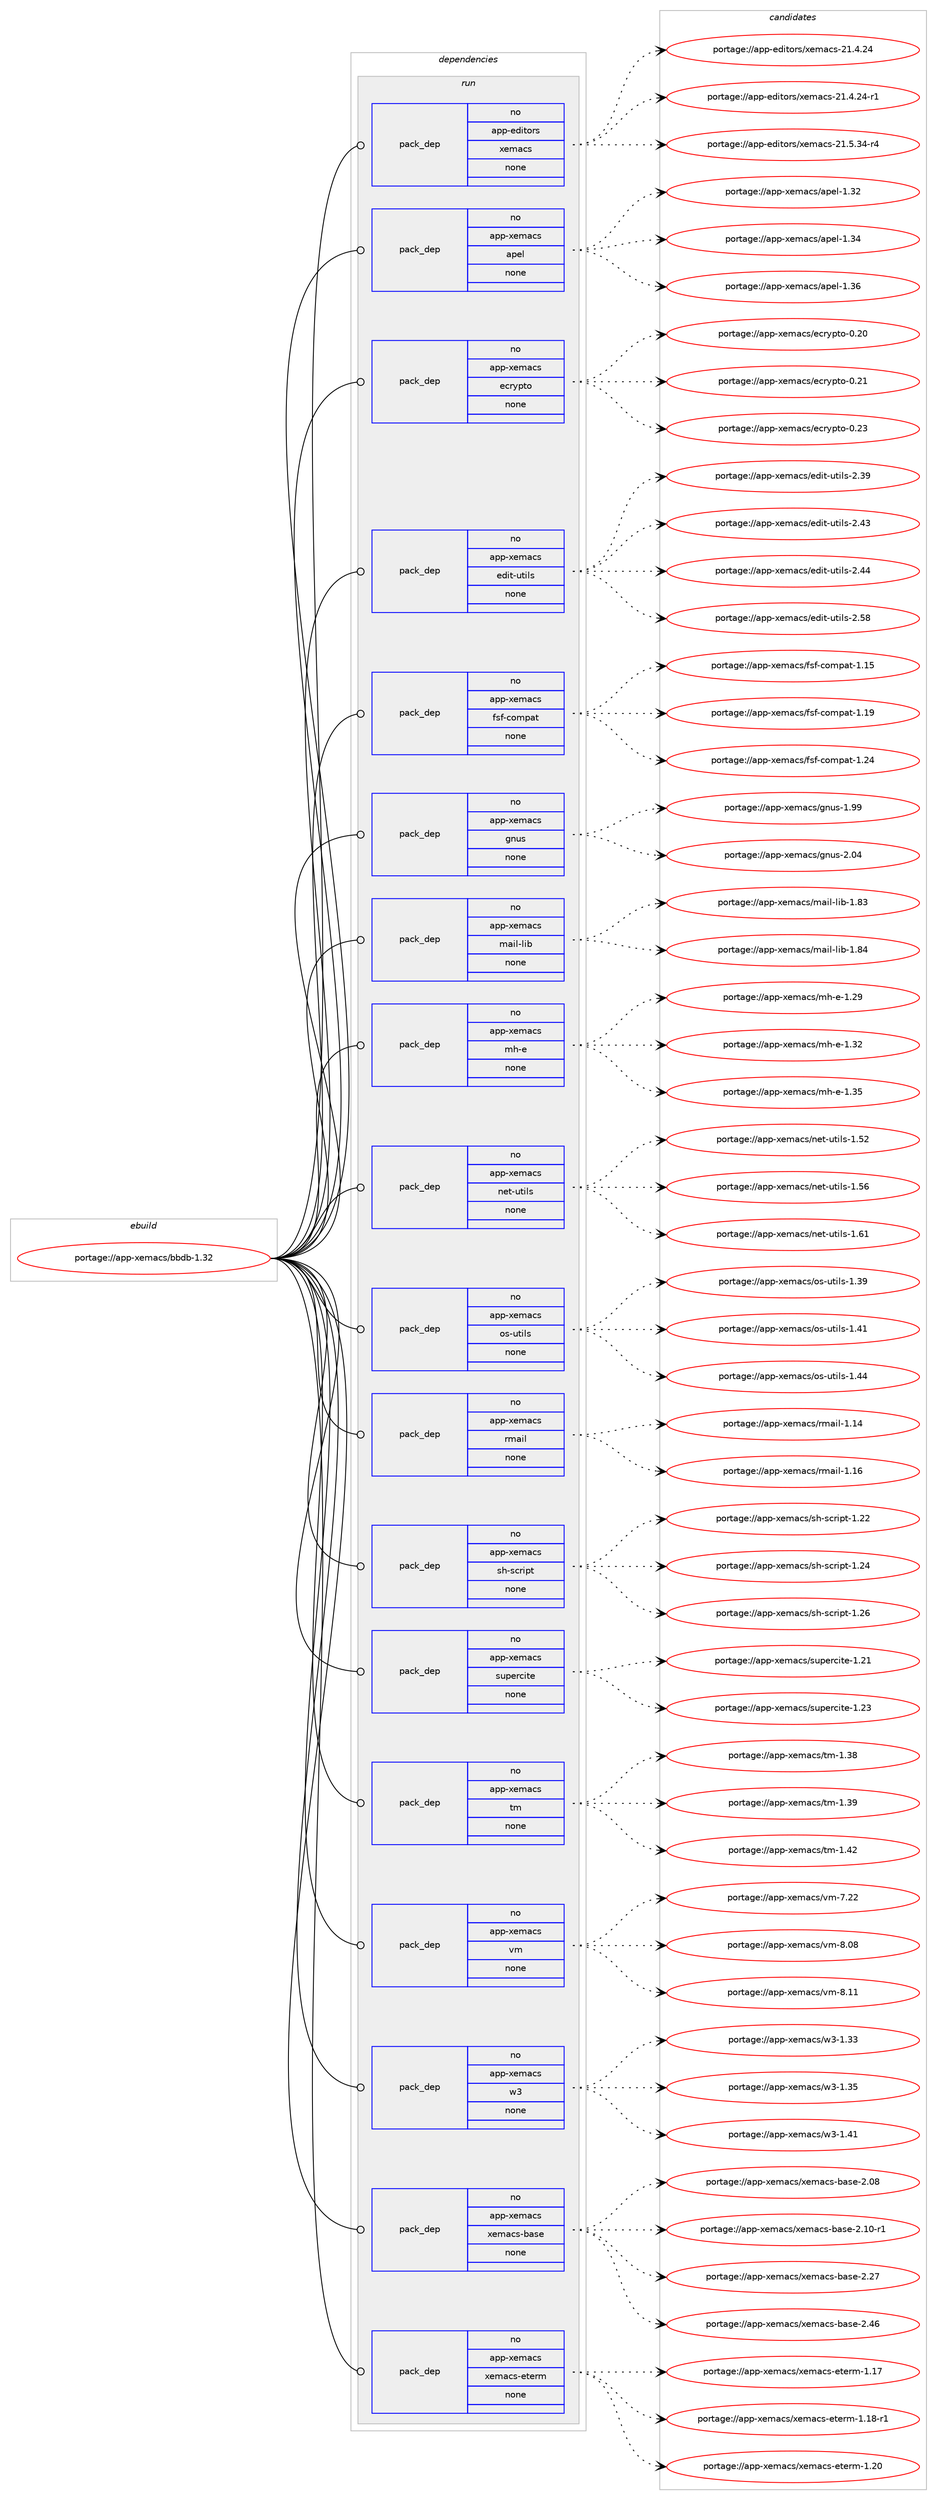 digraph prolog {

# *************
# Graph options
# *************

newrank=true;
concentrate=true;
compound=true;
graph [rankdir=LR,fontname=Helvetica,fontsize=10,ranksep=1.5];#, ranksep=2.5, nodesep=0.2];
edge  [arrowhead=vee];
node  [fontname=Helvetica,fontsize=10];

# **********
# The ebuild
# **********

subgraph cluster_leftcol {
color=gray;
rank=same;
label=<<i>ebuild</i>>;
id [label="portage://app-xemacs/bbdb-1.32", color=red, width=4, href="../app-xemacs/bbdb-1.32.svg"];
}

# ****************
# The dependencies
# ****************

subgraph cluster_midcol {
color=gray;
label=<<i>dependencies</i>>;
subgraph cluster_compile {
fillcolor="#eeeeee";
style=filled;
label=<<i>compile</i>>;
}
subgraph cluster_compileandrun {
fillcolor="#eeeeee";
style=filled;
label=<<i>compile and run</i>>;
}
subgraph cluster_run {
fillcolor="#eeeeee";
style=filled;
label=<<i>run</i>>;
subgraph pack37361 {
dependency50204 [label=<<TABLE BORDER="0" CELLBORDER="1" CELLSPACING="0" CELLPADDING="4" WIDTH="220"><TR><TD ROWSPAN="6" CELLPADDING="30">pack_dep</TD></TR><TR><TD WIDTH="110">no</TD></TR><TR><TD>app-editors</TD></TR><TR><TD>xemacs</TD></TR><TR><TD>none</TD></TR><TR><TD></TD></TR></TABLE>>, shape=none, color=blue];
}
id:e -> dependency50204:w [weight=20,style="solid",arrowhead="odot"];
subgraph pack37362 {
dependency50205 [label=<<TABLE BORDER="0" CELLBORDER="1" CELLSPACING="0" CELLPADDING="4" WIDTH="220"><TR><TD ROWSPAN="6" CELLPADDING="30">pack_dep</TD></TR><TR><TD WIDTH="110">no</TD></TR><TR><TD>app-xemacs</TD></TR><TR><TD>apel</TD></TR><TR><TD>none</TD></TR><TR><TD></TD></TR></TABLE>>, shape=none, color=blue];
}
id:e -> dependency50205:w [weight=20,style="solid",arrowhead="odot"];
subgraph pack37363 {
dependency50206 [label=<<TABLE BORDER="0" CELLBORDER="1" CELLSPACING="0" CELLPADDING="4" WIDTH="220"><TR><TD ROWSPAN="6" CELLPADDING="30">pack_dep</TD></TR><TR><TD WIDTH="110">no</TD></TR><TR><TD>app-xemacs</TD></TR><TR><TD>ecrypto</TD></TR><TR><TD>none</TD></TR><TR><TD></TD></TR></TABLE>>, shape=none, color=blue];
}
id:e -> dependency50206:w [weight=20,style="solid",arrowhead="odot"];
subgraph pack37364 {
dependency50207 [label=<<TABLE BORDER="0" CELLBORDER="1" CELLSPACING="0" CELLPADDING="4" WIDTH="220"><TR><TD ROWSPAN="6" CELLPADDING="30">pack_dep</TD></TR><TR><TD WIDTH="110">no</TD></TR><TR><TD>app-xemacs</TD></TR><TR><TD>edit-utils</TD></TR><TR><TD>none</TD></TR><TR><TD></TD></TR></TABLE>>, shape=none, color=blue];
}
id:e -> dependency50207:w [weight=20,style="solid",arrowhead="odot"];
subgraph pack37365 {
dependency50208 [label=<<TABLE BORDER="0" CELLBORDER="1" CELLSPACING="0" CELLPADDING="4" WIDTH="220"><TR><TD ROWSPAN="6" CELLPADDING="30">pack_dep</TD></TR><TR><TD WIDTH="110">no</TD></TR><TR><TD>app-xemacs</TD></TR><TR><TD>fsf-compat</TD></TR><TR><TD>none</TD></TR><TR><TD></TD></TR></TABLE>>, shape=none, color=blue];
}
id:e -> dependency50208:w [weight=20,style="solid",arrowhead="odot"];
subgraph pack37366 {
dependency50209 [label=<<TABLE BORDER="0" CELLBORDER="1" CELLSPACING="0" CELLPADDING="4" WIDTH="220"><TR><TD ROWSPAN="6" CELLPADDING="30">pack_dep</TD></TR><TR><TD WIDTH="110">no</TD></TR><TR><TD>app-xemacs</TD></TR><TR><TD>gnus</TD></TR><TR><TD>none</TD></TR><TR><TD></TD></TR></TABLE>>, shape=none, color=blue];
}
id:e -> dependency50209:w [weight=20,style="solid",arrowhead="odot"];
subgraph pack37367 {
dependency50210 [label=<<TABLE BORDER="0" CELLBORDER="1" CELLSPACING="0" CELLPADDING="4" WIDTH="220"><TR><TD ROWSPAN="6" CELLPADDING="30">pack_dep</TD></TR><TR><TD WIDTH="110">no</TD></TR><TR><TD>app-xemacs</TD></TR><TR><TD>mail-lib</TD></TR><TR><TD>none</TD></TR><TR><TD></TD></TR></TABLE>>, shape=none, color=blue];
}
id:e -> dependency50210:w [weight=20,style="solid",arrowhead="odot"];
subgraph pack37368 {
dependency50211 [label=<<TABLE BORDER="0" CELLBORDER="1" CELLSPACING="0" CELLPADDING="4" WIDTH="220"><TR><TD ROWSPAN="6" CELLPADDING="30">pack_dep</TD></TR><TR><TD WIDTH="110">no</TD></TR><TR><TD>app-xemacs</TD></TR><TR><TD>mh-e</TD></TR><TR><TD>none</TD></TR><TR><TD></TD></TR></TABLE>>, shape=none, color=blue];
}
id:e -> dependency50211:w [weight=20,style="solid",arrowhead="odot"];
subgraph pack37369 {
dependency50212 [label=<<TABLE BORDER="0" CELLBORDER="1" CELLSPACING="0" CELLPADDING="4" WIDTH="220"><TR><TD ROWSPAN="6" CELLPADDING="30">pack_dep</TD></TR><TR><TD WIDTH="110">no</TD></TR><TR><TD>app-xemacs</TD></TR><TR><TD>net-utils</TD></TR><TR><TD>none</TD></TR><TR><TD></TD></TR></TABLE>>, shape=none, color=blue];
}
id:e -> dependency50212:w [weight=20,style="solid",arrowhead="odot"];
subgraph pack37370 {
dependency50213 [label=<<TABLE BORDER="0" CELLBORDER="1" CELLSPACING="0" CELLPADDING="4" WIDTH="220"><TR><TD ROWSPAN="6" CELLPADDING="30">pack_dep</TD></TR><TR><TD WIDTH="110">no</TD></TR><TR><TD>app-xemacs</TD></TR><TR><TD>os-utils</TD></TR><TR><TD>none</TD></TR><TR><TD></TD></TR></TABLE>>, shape=none, color=blue];
}
id:e -> dependency50213:w [weight=20,style="solid",arrowhead="odot"];
subgraph pack37371 {
dependency50214 [label=<<TABLE BORDER="0" CELLBORDER="1" CELLSPACING="0" CELLPADDING="4" WIDTH="220"><TR><TD ROWSPAN="6" CELLPADDING="30">pack_dep</TD></TR><TR><TD WIDTH="110">no</TD></TR><TR><TD>app-xemacs</TD></TR><TR><TD>rmail</TD></TR><TR><TD>none</TD></TR><TR><TD></TD></TR></TABLE>>, shape=none, color=blue];
}
id:e -> dependency50214:w [weight=20,style="solid",arrowhead="odot"];
subgraph pack37372 {
dependency50215 [label=<<TABLE BORDER="0" CELLBORDER="1" CELLSPACING="0" CELLPADDING="4" WIDTH="220"><TR><TD ROWSPAN="6" CELLPADDING="30">pack_dep</TD></TR><TR><TD WIDTH="110">no</TD></TR><TR><TD>app-xemacs</TD></TR><TR><TD>sh-script</TD></TR><TR><TD>none</TD></TR><TR><TD></TD></TR></TABLE>>, shape=none, color=blue];
}
id:e -> dependency50215:w [weight=20,style="solid",arrowhead="odot"];
subgraph pack37373 {
dependency50216 [label=<<TABLE BORDER="0" CELLBORDER="1" CELLSPACING="0" CELLPADDING="4" WIDTH="220"><TR><TD ROWSPAN="6" CELLPADDING="30">pack_dep</TD></TR><TR><TD WIDTH="110">no</TD></TR><TR><TD>app-xemacs</TD></TR><TR><TD>supercite</TD></TR><TR><TD>none</TD></TR><TR><TD></TD></TR></TABLE>>, shape=none, color=blue];
}
id:e -> dependency50216:w [weight=20,style="solid",arrowhead="odot"];
subgraph pack37374 {
dependency50217 [label=<<TABLE BORDER="0" CELLBORDER="1" CELLSPACING="0" CELLPADDING="4" WIDTH="220"><TR><TD ROWSPAN="6" CELLPADDING="30">pack_dep</TD></TR><TR><TD WIDTH="110">no</TD></TR><TR><TD>app-xemacs</TD></TR><TR><TD>tm</TD></TR><TR><TD>none</TD></TR><TR><TD></TD></TR></TABLE>>, shape=none, color=blue];
}
id:e -> dependency50217:w [weight=20,style="solid",arrowhead="odot"];
subgraph pack37375 {
dependency50218 [label=<<TABLE BORDER="0" CELLBORDER="1" CELLSPACING="0" CELLPADDING="4" WIDTH="220"><TR><TD ROWSPAN="6" CELLPADDING="30">pack_dep</TD></TR><TR><TD WIDTH="110">no</TD></TR><TR><TD>app-xemacs</TD></TR><TR><TD>vm</TD></TR><TR><TD>none</TD></TR><TR><TD></TD></TR></TABLE>>, shape=none, color=blue];
}
id:e -> dependency50218:w [weight=20,style="solid",arrowhead="odot"];
subgraph pack37376 {
dependency50219 [label=<<TABLE BORDER="0" CELLBORDER="1" CELLSPACING="0" CELLPADDING="4" WIDTH="220"><TR><TD ROWSPAN="6" CELLPADDING="30">pack_dep</TD></TR><TR><TD WIDTH="110">no</TD></TR><TR><TD>app-xemacs</TD></TR><TR><TD>w3</TD></TR><TR><TD>none</TD></TR><TR><TD></TD></TR></TABLE>>, shape=none, color=blue];
}
id:e -> dependency50219:w [weight=20,style="solid",arrowhead="odot"];
subgraph pack37377 {
dependency50220 [label=<<TABLE BORDER="0" CELLBORDER="1" CELLSPACING="0" CELLPADDING="4" WIDTH="220"><TR><TD ROWSPAN="6" CELLPADDING="30">pack_dep</TD></TR><TR><TD WIDTH="110">no</TD></TR><TR><TD>app-xemacs</TD></TR><TR><TD>xemacs-base</TD></TR><TR><TD>none</TD></TR><TR><TD></TD></TR></TABLE>>, shape=none, color=blue];
}
id:e -> dependency50220:w [weight=20,style="solid",arrowhead="odot"];
subgraph pack37378 {
dependency50221 [label=<<TABLE BORDER="0" CELLBORDER="1" CELLSPACING="0" CELLPADDING="4" WIDTH="220"><TR><TD ROWSPAN="6" CELLPADDING="30">pack_dep</TD></TR><TR><TD WIDTH="110">no</TD></TR><TR><TD>app-xemacs</TD></TR><TR><TD>xemacs-eterm</TD></TR><TR><TD>none</TD></TR><TR><TD></TD></TR></TABLE>>, shape=none, color=blue];
}
id:e -> dependency50221:w [weight=20,style="solid",arrowhead="odot"];
}
}

# **************
# The candidates
# **************

subgraph cluster_choices {
rank=same;
color=gray;
label=<<i>candidates</i>>;

subgraph choice37361 {
color=black;
nodesep=1;
choiceportage97112112451011001051161111141154712010110997991154550494652465052 [label="portage://app-editors/xemacs-21.4.24", color=red, width=4,href="../app-editors/xemacs-21.4.24.svg"];
choiceportage971121124510110010511611111411547120101109979911545504946524650524511449 [label="portage://app-editors/xemacs-21.4.24-r1", color=red, width=4,href="../app-editors/xemacs-21.4.24-r1.svg"];
choiceportage971121124510110010511611111411547120101109979911545504946534651524511452 [label="portage://app-editors/xemacs-21.5.34-r4", color=red, width=4,href="../app-editors/xemacs-21.5.34-r4.svg"];
dependency50204:e -> choiceportage97112112451011001051161111141154712010110997991154550494652465052:w [style=dotted,weight="100"];
dependency50204:e -> choiceportage971121124510110010511611111411547120101109979911545504946524650524511449:w [style=dotted,weight="100"];
dependency50204:e -> choiceportage971121124510110010511611111411547120101109979911545504946534651524511452:w [style=dotted,weight="100"];
}
subgraph choice37362 {
color=black;
nodesep=1;
choiceportage9711211245120101109979911547971121011084549465150 [label="portage://app-xemacs/apel-1.32", color=red, width=4,href="../app-xemacs/apel-1.32.svg"];
choiceportage9711211245120101109979911547971121011084549465152 [label="portage://app-xemacs/apel-1.34", color=red, width=4,href="../app-xemacs/apel-1.34.svg"];
choiceportage9711211245120101109979911547971121011084549465154 [label="portage://app-xemacs/apel-1.36", color=red, width=4,href="../app-xemacs/apel-1.36.svg"];
dependency50205:e -> choiceportage9711211245120101109979911547971121011084549465150:w [style=dotted,weight="100"];
dependency50205:e -> choiceportage9711211245120101109979911547971121011084549465152:w [style=dotted,weight="100"];
dependency50205:e -> choiceportage9711211245120101109979911547971121011084549465154:w [style=dotted,weight="100"];
}
subgraph choice37363 {
color=black;
nodesep=1;
choiceportage9711211245120101109979911547101991141211121161114548465048 [label="portage://app-xemacs/ecrypto-0.20", color=red, width=4,href="../app-xemacs/ecrypto-0.20.svg"];
choiceportage9711211245120101109979911547101991141211121161114548465049 [label="portage://app-xemacs/ecrypto-0.21", color=red, width=4,href="../app-xemacs/ecrypto-0.21.svg"];
choiceportage9711211245120101109979911547101991141211121161114548465051 [label="portage://app-xemacs/ecrypto-0.23", color=red, width=4,href="../app-xemacs/ecrypto-0.23.svg"];
dependency50206:e -> choiceportage9711211245120101109979911547101991141211121161114548465048:w [style=dotted,weight="100"];
dependency50206:e -> choiceportage9711211245120101109979911547101991141211121161114548465049:w [style=dotted,weight="100"];
dependency50206:e -> choiceportage9711211245120101109979911547101991141211121161114548465051:w [style=dotted,weight="100"];
}
subgraph choice37364 {
color=black;
nodesep=1;
choiceportage9711211245120101109979911547101100105116451171161051081154550465157 [label="portage://app-xemacs/edit-utils-2.39", color=red, width=4,href="../app-xemacs/edit-utils-2.39.svg"];
choiceportage9711211245120101109979911547101100105116451171161051081154550465251 [label="portage://app-xemacs/edit-utils-2.43", color=red, width=4,href="../app-xemacs/edit-utils-2.43.svg"];
choiceportage9711211245120101109979911547101100105116451171161051081154550465252 [label="portage://app-xemacs/edit-utils-2.44", color=red, width=4,href="../app-xemacs/edit-utils-2.44.svg"];
choiceportage9711211245120101109979911547101100105116451171161051081154550465356 [label="portage://app-xemacs/edit-utils-2.58", color=red, width=4,href="../app-xemacs/edit-utils-2.58.svg"];
dependency50207:e -> choiceportage9711211245120101109979911547101100105116451171161051081154550465157:w [style=dotted,weight="100"];
dependency50207:e -> choiceportage9711211245120101109979911547101100105116451171161051081154550465251:w [style=dotted,weight="100"];
dependency50207:e -> choiceportage9711211245120101109979911547101100105116451171161051081154550465252:w [style=dotted,weight="100"];
dependency50207:e -> choiceportage9711211245120101109979911547101100105116451171161051081154550465356:w [style=dotted,weight="100"];
}
subgraph choice37365 {
color=black;
nodesep=1;
choiceportage97112112451201011099799115471021151024599111109112971164549464953 [label="portage://app-xemacs/fsf-compat-1.15", color=red, width=4,href="../app-xemacs/fsf-compat-1.15.svg"];
choiceportage97112112451201011099799115471021151024599111109112971164549464957 [label="portage://app-xemacs/fsf-compat-1.19", color=red, width=4,href="../app-xemacs/fsf-compat-1.19.svg"];
choiceportage97112112451201011099799115471021151024599111109112971164549465052 [label="portage://app-xemacs/fsf-compat-1.24", color=red, width=4,href="../app-xemacs/fsf-compat-1.24.svg"];
dependency50208:e -> choiceportage97112112451201011099799115471021151024599111109112971164549464953:w [style=dotted,weight="100"];
dependency50208:e -> choiceportage97112112451201011099799115471021151024599111109112971164549464957:w [style=dotted,weight="100"];
dependency50208:e -> choiceportage97112112451201011099799115471021151024599111109112971164549465052:w [style=dotted,weight="100"];
}
subgraph choice37366 {
color=black;
nodesep=1;
choiceportage97112112451201011099799115471031101171154549465757 [label="portage://app-xemacs/gnus-1.99", color=red, width=4,href="../app-xemacs/gnus-1.99.svg"];
choiceportage97112112451201011099799115471031101171154550464852 [label="portage://app-xemacs/gnus-2.04", color=red, width=4,href="../app-xemacs/gnus-2.04.svg"];
dependency50209:e -> choiceportage97112112451201011099799115471031101171154549465757:w [style=dotted,weight="100"];
dependency50209:e -> choiceportage97112112451201011099799115471031101171154550464852:w [style=dotted,weight="100"];
}
subgraph choice37367 {
color=black;
nodesep=1;
choiceportage97112112451201011099799115471099710510845108105984549465651 [label="portage://app-xemacs/mail-lib-1.83", color=red, width=4,href="../app-xemacs/mail-lib-1.83.svg"];
choiceportage97112112451201011099799115471099710510845108105984549465652 [label="portage://app-xemacs/mail-lib-1.84", color=red, width=4,href="../app-xemacs/mail-lib-1.84.svg"];
dependency50210:e -> choiceportage97112112451201011099799115471099710510845108105984549465651:w [style=dotted,weight="100"];
dependency50210:e -> choiceportage97112112451201011099799115471099710510845108105984549465652:w [style=dotted,weight="100"];
}
subgraph choice37368 {
color=black;
nodesep=1;
choiceportage9711211245120101109979911547109104451014549465057 [label="portage://app-xemacs/mh-e-1.29", color=red, width=4,href="../app-xemacs/mh-e-1.29.svg"];
choiceportage9711211245120101109979911547109104451014549465150 [label="portage://app-xemacs/mh-e-1.32", color=red, width=4,href="../app-xemacs/mh-e-1.32.svg"];
choiceportage9711211245120101109979911547109104451014549465153 [label="portage://app-xemacs/mh-e-1.35", color=red, width=4,href="../app-xemacs/mh-e-1.35.svg"];
dependency50211:e -> choiceportage9711211245120101109979911547109104451014549465057:w [style=dotted,weight="100"];
dependency50211:e -> choiceportage9711211245120101109979911547109104451014549465150:w [style=dotted,weight="100"];
dependency50211:e -> choiceportage9711211245120101109979911547109104451014549465153:w [style=dotted,weight="100"];
}
subgraph choice37369 {
color=black;
nodesep=1;
choiceportage9711211245120101109979911547110101116451171161051081154549465350 [label="portage://app-xemacs/net-utils-1.52", color=red, width=4,href="../app-xemacs/net-utils-1.52.svg"];
choiceportage9711211245120101109979911547110101116451171161051081154549465354 [label="portage://app-xemacs/net-utils-1.56", color=red, width=4,href="../app-xemacs/net-utils-1.56.svg"];
choiceportage9711211245120101109979911547110101116451171161051081154549465449 [label="portage://app-xemacs/net-utils-1.61", color=red, width=4,href="../app-xemacs/net-utils-1.61.svg"];
dependency50212:e -> choiceportage9711211245120101109979911547110101116451171161051081154549465350:w [style=dotted,weight="100"];
dependency50212:e -> choiceportage9711211245120101109979911547110101116451171161051081154549465354:w [style=dotted,weight="100"];
dependency50212:e -> choiceportage9711211245120101109979911547110101116451171161051081154549465449:w [style=dotted,weight="100"];
}
subgraph choice37370 {
color=black;
nodesep=1;
choiceportage9711211245120101109979911547111115451171161051081154549465157 [label="portage://app-xemacs/os-utils-1.39", color=red, width=4,href="../app-xemacs/os-utils-1.39.svg"];
choiceportage9711211245120101109979911547111115451171161051081154549465249 [label="portage://app-xemacs/os-utils-1.41", color=red, width=4,href="../app-xemacs/os-utils-1.41.svg"];
choiceportage9711211245120101109979911547111115451171161051081154549465252 [label="portage://app-xemacs/os-utils-1.44", color=red, width=4,href="../app-xemacs/os-utils-1.44.svg"];
dependency50213:e -> choiceportage9711211245120101109979911547111115451171161051081154549465157:w [style=dotted,weight="100"];
dependency50213:e -> choiceportage9711211245120101109979911547111115451171161051081154549465249:w [style=dotted,weight="100"];
dependency50213:e -> choiceportage9711211245120101109979911547111115451171161051081154549465252:w [style=dotted,weight="100"];
}
subgraph choice37371 {
color=black;
nodesep=1;
choiceportage9711211245120101109979911547114109971051084549464952 [label="portage://app-xemacs/rmail-1.14", color=red, width=4,href="../app-xemacs/rmail-1.14.svg"];
choiceportage9711211245120101109979911547114109971051084549464954 [label="portage://app-xemacs/rmail-1.16", color=red, width=4,href="../app-xemacs/rmail-1.16.svg"];
dependency50214:e -> choiceportage9711211245120101109979911547114109971051084549464952:w [style=dotted,weight="100"];
dependency50214:e -> choiceportage9711211245120101109979911547114109971051084549464954:w [style=dotted,weight="100"];
}
subgraph choice37372 {
color=black;
nodesep=1;
choiceportage971121124512010110997991154711510445115991141051121164549465050 [label="portage://app-xemacs/sh-script-1.22", color=red, width=4,href="../app-xemacs/sh-script-1.22.svg"];
choiceportage971121124512010110997991154711510445115991141051121164549465052 [label="portage://app-xemacs/sh-script-1.24", color=red, width=4,href="../app-xemacs/sh-script-1.24.svg"];
choiceportage971121124512010110997991154711510445115991141051121164549465054 [label="portage://app-xemacs/sh-script-1.26", color=red, width=4,href="../app-xemacs/sh-script-1.26.svg"];
dependency50215:e -> choiceportage971121124512010110997991154711510445115991141051121164549465050:w [style=dotted,weight="100"];
dependency50215:e -> choiceportage971121124512010110997991154711510445115991141051121164549465052:w [style=dotted,weight="100"];
dependency50215:e -> choiceportage971121124512010110997991154711510445115991141051121164549465054:w [style=dotted,weight="100"];
}
subgraph choice37373 {
color=black;
nodesep=1;
choiceportage9711211245120101109979911547115117112101114991051161014549465049 [label="portage://app-xemacs/supercite-1.21", color=red, width=4,href="../app-xemacs/supercite-1.21.svg"];
choiceportage9711211245120101109979911547115117112101114991051161014549465051 [label="portage://app-xemacs/supercite-1.23", color=red, width=4,href="../app-xemacs/supercite-1.23.svg"];
dependency50216:e -> choiceportage9711211245120101109979911547115117112101114991051161014549465049:w [style=dotted,weight="100"];
dependency50216:e -> choiceportage9711211245120101109979911547115117112101114991051161014549465051:w [style=dotted,weight="100"];
}
subgraph choice37374 {
color=black;
nodesep=1;
choiceportage97112112451201011099799115471161094549465156 [label="portage://app-xemacs/tm-1.38", color=red, width=4,href="../app-xemacs/tm-1.38.svg"];
choiceportage97112112451201011099799115471161094549465157 [label="portage://app-xemacs/tm-1.39", color=red, width=4,href="../app-xemacs/tm-1.39.svg"];
choiceportage97112112451201011099799115471161094549465250 [label="portage://app-xemacs/tm-1.42", color=red, width=4,href="../app-xemacs/tm-1.42.svg"];
dependency50217:e -> choiceportage97112112451201011099799115471161094549465156:w [style=dotted,weight="100"];
dependency50217:e -> choiceportage97112112451201011099799115471161094549465157:w [style=dotted,weight="100"];
dependency50217:e -> choiceportage97112112451201011099799115471161094549465250:w [style=dotted,weight="100"];
}
subgraph choice37375 {
color=black;
nodesep=1;
choiceportage97112112451201011099799115471181094555465050 [label="portage://app-xemacs/vm-7.22", color=red, width=4,href="../app-xemacs/vm-7.22.svg"];
choiceportage97112112451201011099799115471181094556464856 [label="portage://app-xemacs/vm-8.08", color=red, width=4,href="../app-xemacs/vm-8.08.svg"];
choiceportage97112112451201011099799115471181094556464949 [label="portage://app-xemacs/vm-8.11", color=red, width=4,href="../app-xemacs/vm-8.11.svg"];
dependency50218:e -> choiceportage97112112451201011099799115471181094555465050:w [style=dotted,weight="100"];
dependency50218:e -> choiceportage97112112451201011099799115471181094556464856:w [style=dotted,weight="100"];
dependency50218:e -> choiceportage97112112451201011099799115471181094556464949:w [style=dotted,weight="100"];
}
subgraph choice37376 {
color=black;
nodesep=1;
choiceportage9711211245120101109979911547119514549465151 [label="portage://app-xemacs/w3-1.33", color=red, width=4,href="../app-xemacs/w3-1.33.svg"];
choiceportage9711211245120101109979911547119514549465153 [label="portage://app-xemacs/w3-1.35", color=red, width=4,href="../app-xemacs/w3-1.35.svg"];
choiceportage9711211245120101109979911547119514549465249 [label="portage://app-xemacs/w3-1.41", color=red, width=4,href="../app-xemacs/w3-1.41.svg"];
dependency50219:e -> choiceportage9711211245120101109979911547119514549465151:w [style=dotted,weight="100"];
dependency50219:e -> choiceportage9711211245120101109979911547119514549465153:w [style=dotted,weight="100"];
dependency50219:e -> choiceportage9711211245120101109979911547119514549465249:w [style=dotted,weight="100"];
}
subgraph choice37377 {
color=black;
nodesep=1;
choiceportage971121124512010110997991154712010110997991154598971151014550464856 [label="portage://app-xemacs/xemacs-base-2.08", color=red, width=4,href="../app-xemacs/xemacs-base-2.08.svg"];
choiceportage9711211245120101109979911547120101109979911545989711510145504649484511449 [label="portage://app-xemacs/xemacs-base-2.10-r1", color=red, width=4,href="../app-xemacs/xemacs-base-2.10-r1.svg"];
choiceportage971121124512010110997991154712010110997991154598971151014550465055 [label="portage://app-xemacs/xemacs-base-2.27", color=red, width=4,href="../app-xemacs/xemacs-base-2.27.svg"];
choiceportage971121124512010110997991154712010110997991154598971151014550465254 [label="portage://app-xemacs/xemacs-base-2.46", color=red, width=4,href="../app-xemacs/xemacs-base-2.46.svg"];
dependency50220:e -> choiceportage971121124512010110997991154712010110997991154598971151014550464856:w [style=dotted,weight="100"];
dependency50220:e -> choiceportage9711211245120101109979911547120101109979911545989711510145504649484511449:w [style=dotted,weight="100"];
dependency50220:e -> choiceportage971121124512010110997991154712010110997991154598971151014550465055:w [style=dotted,weight="100"];
dependency50220:e -> choiceportage971121124512010110997991154712010110997991154598971151014550465254:w [style=dotted,weight="100"];
}
subgraph choice37378 {
color=black;
nodesep=1;
choiceportage97112112451201011099799115471201011099799115451011161011141094549464955 [label="portage://app-xemacs/xemacs-eterm-1.17", color=red, width=4,href="../app-xemacs/xemacs-eterm-1.17.svg"];
choiceportage971121124512010110997991154712010110997991154510111610111410945494649564511449 [label="portage://app-xemacs/xemacs-eterm-1.18-r1", color=red, width=4,href="../app-xemacs/xemacs-eterm-1.18-r1.svg"];
choiceportage97112112451201011099799115471201011099799115451011161011141094549465048 [label="portage://app-xemacs/xemacs-eterm-1.20", color=red, width=4,href="../app-xemacs/xemacs-eterm-1.20.svg"];
dependency50221:e -> choiceportage97112112451201011099799115471201011099799115451011161011141094549464955:w [style=dotted,weight="100"];
dependency50221:e -> choiceportage971121124512010110997991154712010110997991154510111610111410945494649564511449:w [style=dotted,weight="100"];
dependency50221:e -> choiceportage97112112451201011099799115471201011099799115451011161011141094549465048:w [style=dotted,weight="100"];
}
}

}

